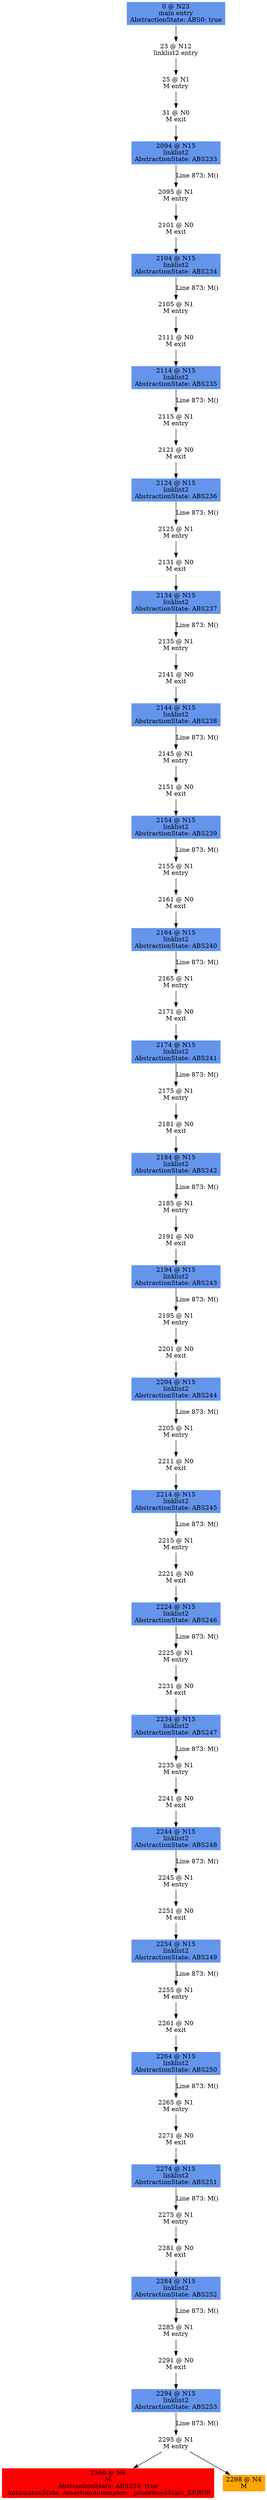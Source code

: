 digraph ARG {
node [style="filled" shape="box" color="white"]
0 [fillcolor="cornflowerblue" label="0 @ N23\nmain entry\nAbstractionState: ABS0: true\n" id="0"]
23 [label="23 @ N12\nlinklist2 entry\n" id="23"]
25 [label="25 @ N1\nM entry\n" id="25"]
31 [label="31 @ N0\nM exit\n" id="31"]
2094 [fillcolor="cornflowerblue" label="2094 @ N15\nlinklist2\nAbstractionState: ABS233\n" id="2094"]
2095 [label="2095 @ N1\nM entry\n" id="2095"]
2101 [label="2101 @ N0\nM exit\n" id="2101"]
2104 [fillcolor="cornflowerblue" label="2104 @ N15\nlinklist2\nAbstractionState: ABS234\n" id="2104"]
2105 [label="2105 @ N1\nM entry\n" id="2105"]
2111 [label="2111 @ N0\nM exit\n" id="2111"]
2114 [fillcolor="cornflowerblue" label="2114 @ N15\nlinklist2\nAbstractionState: ABS235\n" id="2114"]
2115 [label="2115 @ N1\nM entry\n" id="2115"]
2121 [label="2121 @ N0\nM exit\n" id="2121"]
2124 [fillcolor="cornflowerblue" label="2124 @ N15\nlinklist2\nAbstractionState: ABS236\n" id="2124"]
2125 [label="2125 @ N1\nM entry\n" id="2125"]
2131 [label="2131 @ N0\nM exit\n" id="2131"]
2134 [fillcolor="cornflowerblue" label="2134 @ N15\nlinklist2\nAbstractionState: ABS237\n" id="2134"]
2135 [label="2135 @ N1\nM entry\n" id="2135"]
2141 [label="2141 @ N0\nM exit\n" id="2141"]
2144 [fillcolor="cornflowerblue" label="2144 @ N15\nlinklist2\nAbstractionState: ABS238\n" id="2144"]
2145 [label="2145 @ N1\nM entry\n" id="2145"]
2151 [label="2151 @ N0\nM exit\n" id="2151"]
2154 [fillcolor="cornflowerblue" label="2154 @ N15\nlinklist2\nAbstractionState: ABS239\n" id="2154"]
2155 [label="2155 @ N1\nM entry\n" id="2155"]
2161 [label="2161 @ N0\nM exit\n" id="2161"]
2164 [fillcolor="cornflowerblue" label="2164 @ N15\nlinklist2\nAbstractionState: ABS240\n" id="2164"]
2165 [label="2165 @ N1\nM entry\n" id="2165"]
2171 [label="2171 @ N0\nM exit\n" id="2171"]
2174 [fillcolor="cornflowerblue" label="2174 @ N15\nlinklist2\nAbstractionState: ABS241\n" id="2174"]
2175 [label="2175 @ N1\nM entry\n" id="2175"]
2181 [label="2181 @ N0\nM exit\n" id="2181"]
2184 [fillcolor="cornflowerblue" label="2184 @ N15\nlinklist2\nAbstractionState: ABS242\n" id="2184"]
2185 [label="2185 @ N1\nM entry\n" id="2185"]
2191 [label="2191 @ N0\nM exit\n" id="2191"]
2194 [fillcolor="cornflowerblue" label="2194 @ N15\nlinklist2\nAbstractionState: ABS243\n" id="2194"]
2195 [label="2195 @ N1\nM entry\n" id="2195"]
2201 [label="2201 @ N0\nM exit\n" id="2201"]
2204 [fillcolor="cornflowerblue" label="2204 @ N15\nlinklist2\nAbstractionState: ABS244\n" id="2204"]
2205 [label="2205 @ N1\nM entry\n" id="2205"]
2211 [label="2211 @ N0\nM exit\n" id="2211"]
2214 [fillcolor="cornflowerblue" label="2214 @ N15\nlinklist2\nAbstractionState: ABS245\n" id="2214"]
2215 [label="2215 @ N1\nM entry\n" id="2215"]
2221 [label="2221 @ N0\nM exit\n" id="2221"]
2224 [fillcolor="cornflowerblue" label="2224 @ N15\nlinklist2\nAbstractionState: ABS246\n" id="2224"]
2225 [label="2225 @ N1\nM entry\n" id="2225"]
2231 [label="2231 @ N0\nM exit\n" id="2231"]
2234 [fillcolor="cornflowerblue" label="2234 @ N15\nlinklist2\nAbstractionState: ABS247\n" id="2234"]
2235 [label="2235 @ N1\nM entry\n" id="2235"]
2241 [label="2241 @ N0\nM exit\n" id="2241"]
2244 [fillcolor="cornflowerblue" label="2244 @ N15\nlinklist2\nAbstractionState: ABS248\n" id="2244"]
2245 [label="2245 @ N1\nM entry\n" id="2245"]
2251 [label="2251 @ N0\nM exit\n" id="2251"]
2254 [fillcolor="cornflowerblue" label="2254 @ N15\nlinklist2\nAbstractionState: ABS249\n" id="2254"]
2255 [label="2255 @ N1\nM entry\n" id="2255"]
2261 [label="2261 @ N0\nM exit\n" id="2261"]
2264 [fillcolor="cornflowerblue" label="2264 @ N15\nlinklist2\nAbstractionState: ABS250\n" id="2264"]
2265 [label="2265 @ N1\nM entry\n" id="2265"]
2271 [label="2271 @ N0\nM exit\n" id="2271"]
2274 [fillcolor="cornflowerblue" label="2274 @ N15\nlinklist2\nAbstractionState: ABS251\n" id="2274"]
2275 [label="2275 @ N1\nM entry\n" id="2275"]
2281 [label="2281 @ N0\nM exit\n" id="2281"]
2284 [fillcolor="cornflowerblue" label="2284 @ N15\nlinklist2\nAbstractionState: ABS252\n" id="2284"]
2285 [label="2285 @ N1\nM entry\n" id="2285"]
2291 [label="2291 @ N0\nM exit\n" id="2291"]
2294 [fillcolor="cornflowerblue" label="2294 @ N15\nlinklist2\nAbstractionState: ABS253\n" id="2294"]
2295 [label="2295 @ N1\nM entry\n" id="2295"]
2300 [fillcolor="red" label="2300 @ N6\nM\nAbstractionState: ABS254: true\n AutomatonState: AssertionAutomaton: _predefinedState_ERROR\n" id="2300"]
2298 [fillcolor="orange" label="2298 @ N4\nM\n" id="2298"]
0 -> 23 []
23 -> 25 []
25 -> 31 []
31 -> 2094 []
2094 -> 2095 [label="Line 873: M()" id="2094 -> 2095"]
2095 -> 2101 []
2101 -> 2104 []
2104 -> 2105 [label="Line 873: M()" id="2104 -> 2105"]
2105 -> 2111 []
2111 -> 2114 []
2114 -> 2115 [label="Line 873: M()" id="2114 -> 2115"]
2115 -> 2121 []
2121 -> 2124 []
2124 -> 2125 [label="Line 873: M()" id="2124 -> 2125"]
2125 -> 2131 []
2131 -> 2134 []
2134 -> 2135 [label="Line 873: M()" id="2134 -> 2135"]
2135 -> 2141 []
2141 -> 2144 []
2144 -> 2145 [label="Line 873: M()" id="2144 -> 2145"]
2145 -> 2151 []
2151 -> 2154 []
2154 -> 2155 [label="Line 873: M()" id="2154 -> 2155"]
2155 -> 2161 []
2161 -> 2164 []
2164 -> 2165 [label="Line 873: M()" id="2164 -> 2165"]
2165 -> 2171 []
2171 -> 2174 []
2174 -> 2175 [label="Line 873: M()" id="2174 -> 2175"]
2175 -> 2181 []
2181 -> 2184 []
2184 -> 2185 [label="Line 873: M()" id="2184 -> 2185"]
2185 -> 2191 []
2191 -> 2194 []
2194 -> 2195 [label="Line 873: M()" id="2194 -> 2195"]
2195 -> 2201 []
2201 -> 2204 []
2204 -> 2205 [label="Line 873: M()" id="2204 -> 2205"]
2205 -> 2211 []
2211 -> 2214 []
2214 -> 2215 [label="Line 873: M()" id="2214 -> 2215"]
2215 -> 2221 []
2221 -> 2224 []
2224 -> 2225 [label="Line 873: M()" id="2224 -> 2225"]
2225 -> 2231 []
2231 -> 2234 []
2234 -> 2235 [label="Line 873: M()" id="2234 -> 2235"]
2235 -> 2241 []
2241 -> 2244 []
2244 -> 2245 [label="Line 873: M()" id="2244 -> 2245"]
2245 -> 2251 []
2251 -> 2254 []
2254 -> 2255 [label="Line 873: M()" id="2254 -> 2255"]
2255 -> 2261 []
2261 -> 2264 []
2264 -> 2265 [label="Line 873: M()" id="2264 -> 2265"]
2265 -> 2271 []
2271 -> 2274 []
2274 -> 2275 [label="Line 873: M()" id="2274 -> 2275"]
2275 -> 2281 []
2281 -> 2284 []
2284 -> 2285 [label="Line 873: M()" id="2284 -> 2285"]
2285 -> 2291 []
2291 -> 2294 []
2294 -> 2295 [label="Line 873: M()" id="2294 -> 2295"]
2295 -> 2298 []
2295 -> 2300 []
}

